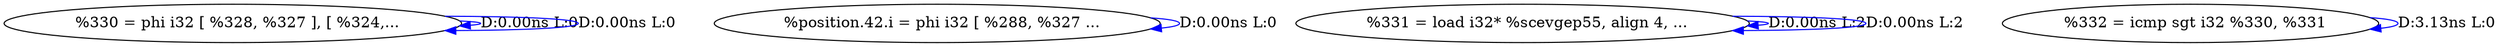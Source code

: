 digraph {
Node0x28754b0[label="  %330 = phi i32 [ %328, %327 ], [ %324,..."];
Node0x28754b0 -> Node0x28754b0[label="D:0.00ns L:0",color=blue];
Node0x28754b0 -> Node0x28754b0[label="D:0.00ns L:0",color=blue];
Node0x2875590[label="  %position.42.i = phi i32 [ %288, %327 ..."];
Node0x2875590 -> Node0x2875590[label="D:0.00ns L:0",color=blue];
Node0x2875670[label="  %331 = load i32* %scevgep55, align 4, ..."];
Node0x2875670 -> Node0x2875670[label="D:0.00ns L:2",color=blue];
Node0x2875670 -> Node0x2875670[label="D:0.00ns L:2",color=blue];
Node0x2875750[label="  %332 = icmp sgt i32 %330, %331"];
Node0x2875750 -> Node0x2875750[label="D:3.13ns L:0",color=blue];
}
